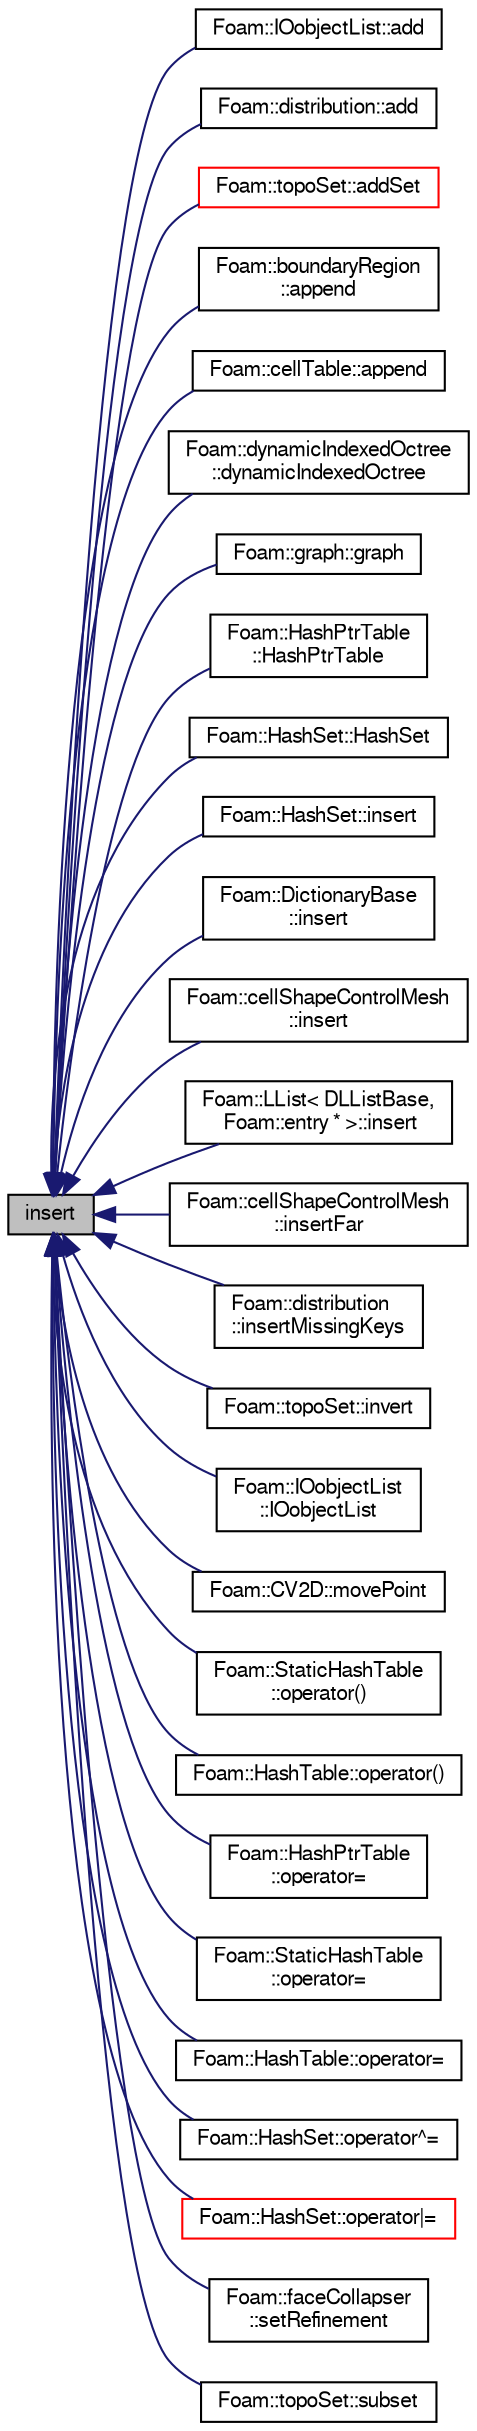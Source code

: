 digraph "insert"
{
  bgcolor="transparent";
  edge [fontname="FreeSans",fontsize="10",labelfontname="FreeSans",labelfontsize="10"];
  node [fontname="FreeSans",fontsize="10",shape=record];
  rankdir="LR";
  Node1 [label="insert",height=0.2,width=0.4,color="black", fillcolor="grey75", style="filled" fontcolor="black"];
  Node1 -> Node2 [dir="back",color="midnightblue",fontsize="10",style="solid",fontname="FreeSans"];
  Node2 [label="Foam::IOobjectList::add",height=0.2,width=0.4,color="black",URL="$a01143.html#a458c51cbd02ea4cd833fbf5c26391e54",tooltip="Add an IOobject to the list. "];
  Node1 -> Node3 [dir="back",color="midnightblue",fontsize="10",style="solid",fontname="FreeSans"];
  Node3 [label="Foam::distribution::add",height=0.2,width=0.4,color="black",URL="$a00539.html#ace52beebdfc96a3f2910c4dfe3c8a85d",tooltip="Add a value to the appropriate bin of the distribution. "];
  Node1 -> Node4 [dir="back",color="midnightblue",fontsize="10",style="solid",fontname="FreeSans"];
  Node4 [label="Foam::topoSet::addSet",height=0.2,width=0.4,color="red",URL="$a02563.html#aac9372868e32f2c7de8b956890f035c2",tooltip="Add elements present in set. "];
  Node1 -> Node5 [dir="back",color="midnightblue",fontsize="10",style="solid",fontname="FreeSans"];
  Node5 [label="Foam::boundaryRegion\l::append",height=0.2,width=0.4,color="black",URL="$a00144.html#ae6930793ed91ec61c49ee3d914b88d85",tooltip="Append to the end, return index. "];
  Node1 -> Node6 [dir="back",color="midnightblue",fontsize="10",style="solid",fontname="FreeSans"];
  Node6 [label="Foam::cellTable::append",height=0.2,width=0.4,color="black",URL="$a00225.html#ae6930793ed91ec61c49ee3d914b88d85",tooltip="Append to the end, return index. "];
  Node1 -> Node7 [dir="back",color="midnightblue",fontsize="10",style="solid",fontname="FreeSans"];
  Node7 [label="Foam::dynamicIndexedOctree\l::dynamicIndexedOctree",height=0.2,width=0.4,color="black",URL="$a00578.html#a96bec26ceb1bad23e678fd2f6b481415",tooltip="Construct from shapes. "];
  Node1 -> Node8 [dir="back",color="midnightblue",fontsize="10",style="solid",fontname="FreeSans"];
  Node8 [label="Foam::graph::graph",height=0.2,width=0.4,color="black",URL="$a00920.html#ac74a3d343eeab2028955e603c91baea3",tooltip="Construct from title, labels and y data for 1 curve. "];
  Node1 -> Node9 [dir="back",color="midnightblue",fontsize="10",style="solid",fontname="FreeSans"];
  Node9 [label="Foam::HashPtrTable\l::HashPtrTable",height=0.2,width=0.4,color="black",URL="$a00956.html#a71912260acbcff0207da4843ca368c62",tooltip="Construct as copy. "];
  Node1 -> Node10 [dir="back",color="midnightblue",fontsize="10",style="solid",fontname="FreeSans"];
  Node10 [label="Foam::HashSet::HashSet",height=0.2,width=0.4,color="black",URL="$a00957.html#a85612b12a1ec9b0868ba1ffac9dfea58",tooltip="Construct from the keys of another HashTable,. "];
  Node1 -> Node11 [dir="back",color="midnightblue",fontsize="10",style="solid",fontname="FreeSans"];
  Node11 [label="Foam::HashSet::insert",height=0.2,width=0.4,color="black",URL="$a00957.html#a89cb7360e6afd396c01d7e8867cf88bd",tooltip="Insert keys from a UList of Key. "];
  Node1 -> Node12 [dir="back",color="midnightblue",fontsize="10",style="solid",fontname="FreeSans"];
  Node12 [label="Foam::DictionaryBase\l::insert",height=0.2,width=0.4,color="black",URL="$a00503.html#a0e0f520a27f4811362e1ed5489ed1d81",tooltip="Add at head of dictionary. "];
  Node1 -> Node13 [dir="back",color="midnightblue",fontsize="10",style="solid",fontname="FreeSans"];
  Node13 [label="Foam::cellShapeControlMesh\l::insert",height=0.2,width=0.4,color="black",URL="$a00218.html#a85f0696dfb70d101b69404027b5f19f0"];
  Node1 -> Node14 [dir="back",color="midnightblue",fontsize="10",style="solid",fontname="FreeSans"];
  Node14 [label="Foam::LList\< DLListBase,\l Foam::entry * \>::insert",height=0.2,width=0.4,color="black",URL="$a01332.html#a1e9eb396714acd3d518366423cc5b5f6",tooltip="Add at head of list. "];
  Node1 -> Node15 [dir="back",color="midnightblue",fontsize="10",style="solid",fontname="FreeSans"];
  Node15 [label="Foam::cellShapeControlMesh\l::insertFar",height=0.2,width=0.4,color="black",URL="$a00218.html#a6a8ae578ffac1c0883a939a5f7ef68b8"];
  Node1 -> Node16 [dir="back",color="midnightblue",fontsize="10",style="solid",fontname="FreeSans"];
  Node16 [label="Foam::distribution\l::insertMissingKeys",height=0.2,width=0.4,color="black",URL="$a00539.html#a3c855f53db1ec61ad3d3d5f12b62629e"];
  Node1 -> Node17 [dir="back",color="midnightblue",fontsize="10",style="solid",fontname="FreeSans"];
  Node17 [label="Foam::topoSet::invert",height=0.2,width=0.4,color="black",URL="$a02563.html#a35fb7dbde3f7be406451bf0a8eb57d2e",tooltip="Invert contents. (insert all members 0..maxLen-1 which were not in. "];
  Node1 -> Node18 [dir="back",color="midnightblue",fontsize="10",style="solid",fontname="FreeSans"];
  Node18 [label="Foam::IOobjectList\l::IOobjectList",height=0.2,width=0.4,color="black",URL="$a01143.html#a9e5e36f54eecc37a77220eed1239524b",tooltip="Construct from objectRegistry and instance path. "];
  Node1 -> Node19 [dir="back",color="midnightblue",fontsize="10",style="solid",fontname="FreeSans"];
  Node19 [label="Foam::CV2D::movePoint",height=0.2,width=0.4,color="black",URL="$a00431.html#a19494c196bd2de2da21a6a5b4734bb78"];
  Node1 -> Node20 [dir="back",color="midnightblue",fontsize="10",style="solid",fontname="FreeSans"];
  Node20 [label="Foam::StaticHashTable\l::operator()",height=0.2,width=0.4,color="black",URL="$a02373.html#abcfbff171ffd5541461f311691f57a54",tooltip="Find and return an hashed entry, create it null if not present. "];
  Node1 -> Node21 [dir="back",color="midnightblue",fontsize="10",style="solid",fontname="FreeSans"];
  Node21 [label="Foam::HashTable::operator()",height=0.2,width=0.4,color="black",URL="$a00959.html#abcfbff171ffd5541461f311691f57a54",tooltip="Find and return a hashedEntry, create it null if not present. "];
  Node1 -> Node22 [dir="back",color="midnightblue",fontsize="10",style="solid",fontname="FreeSans"];
  Node22 [label="Foam::HashPtrTable\l::operator=",height=0.2,width=0.4,color="black",URL="$a00956.html#a383ded83d423d5283ebf6b5ce8257fac"];
  Node1 -> Node23 [dir="back",color="midnightblue",fontsize="10",style="solid",fontname="FreeSans"];
  Node23 [label="Foam::StaticHashTable\l::operator=",height=0.2,width=0.4,color="black",URL="$a02373.html#a860ad38e36f000782d8ef7efc62bacc5",tooltip="Assignment. "];
  Node1 -> Node24 [dir="back",color="midnightblue",fontsize="10",style="solid",fontname="FreeSans"];
  Node24 [label="Foam::HashTable::operator=",height=0.2,width=0.4,color="black",URL="$a00959.html#ab08fb00d67b7f3aeca707447df8580c5",tooltip="Assignment. "];
  Node1 -> Node25 [dir="back",color="midnightblue",fontsize="10",style="solid",fontname="FreeSans"];
  Node25 [label="Foam::HashSet::operator^=",height=0.2,width=0.4,color="black",URL="$a00957.html#a4fd03bcfb5feb558a4403a63a9c2c44d",tooltip="Only retain unique entries (xor) "];
  Node1 -> Node26 [dir="back",color="midnightblue",fontsize="10",style="solid",fontname="FreeSans"];
  Node26 [label="Foam::HashSet::operator\|=",height=0.2,width=0.4,color="red",URL="$a00957.html#aa1bc79c8911396b130ba2f9fb192b2e1",tooltip="Combine entries from HashSets. "];
  Node1 -> Node27 [dir="back",color="midnightblue",fontsize="10",style="solid",fontname="FreeSans"];
  Node27 [label="Foam::faceCollapser\l::setRefinement",height=0.2,width=0.4,color="black",URL="$a00700.html#a59a6ebacbd6a1a48f22424f5a8f81195",tooltip="Collapse faces along endpoints. Play commands into. "];
  Node1 -> Node28 [dir="back",color="midnightblue",fontsize="10",style="solid",fontname="FreeSans"];
  Node28 [label="Foam::topoSet::subset",height=0.2,width=0.4,color="black",URL="$a02563.html#aca3bc27ef071fc2fccd797b459d8d979",tooltip="Subset contents. Only elements present in both sets remain. "];
}
